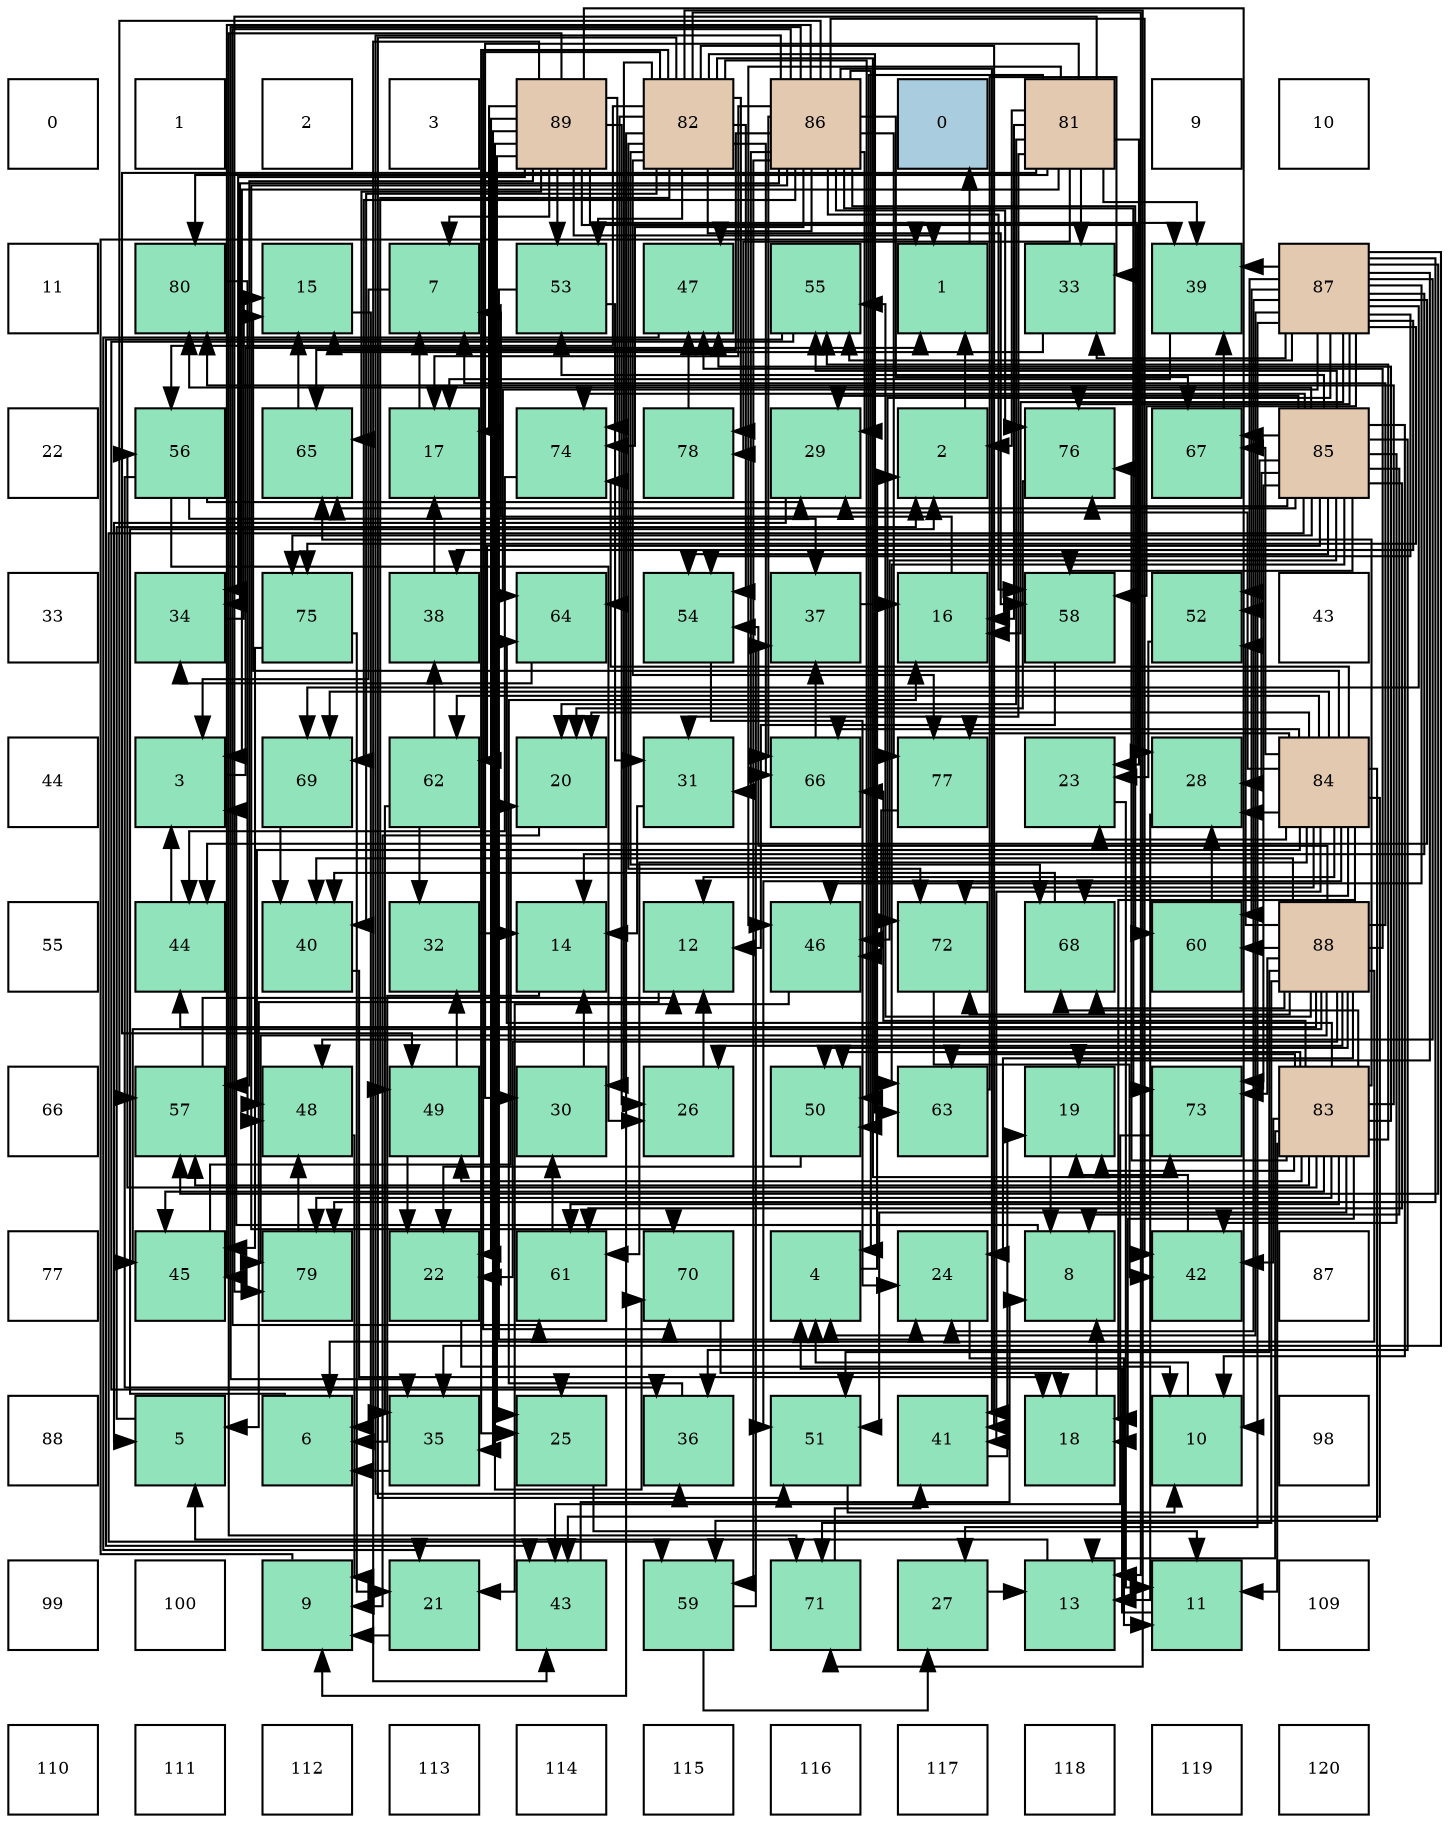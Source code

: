 digraph layout{
 rankdir=TB;
 splines=ortho;
 node [style=filled shape=square fixedsize=true width=0.6];
0[label="0", fontsize=8, fillcolor="#ffffff"];
1[label="1", fontsize=8, fillcolor="#ffffff"];
2[label="2", fontsize=8, fillcolor="#ffffff"];
3[label="3", fontsize=8, fillcolor="#ffffff"];
4[label="89", fontsize=8, fillcolor="#e3c9af"];
5[label="82", fontsize=8, fillcolor="#e3c9af"];
6[label="86", fontsize=8, fillcolor="#e3c9af"];
7[label="0", fontsize=8, fillcolor="#a9ccde"];
8[label="81", fontsize=8, fillcolor="#e3c9af"];
9[label="9", fontsize=8, fillcolor="#ffffff"];
10[label="10", fontsize=8, fillcolor="#ffffff"];
11[label="11", fontsize=8, fillcolor="#ffffff"];
12[label="80", fontsize=8, fillcolor="#91e3bb"];
13[label="15", fontsize=8, fillcolor="#91e3bb"];
14[label="7", fontsize=8, fillcolor="#91e3bb"];
15[label="53", fontsize=8, fillcolor="#91e3bb"];
16[label="47", fontsize=8, fillcolor="#91e3bb"];
17[label="55", fontsize=8, fillcolor="#91e3bb"];
18[label="1", fontsize=8, fillcolor="#91e3bb"];
19[label="33", fontsize=8, fillcolor="#91e3bb"];
20[label="39", fontsize=8, fillcolor="#91e3bb"];
21[label="87", fontsize=8, fillcolor="#e3c9af"];
22[label="22", fontsize=8, fillcolor="#ffffff"];
23[label="56", fontsize=8, fillcolor="#91e3bb"];
24[label="65", fontsize=8, fillcolor="#91e3bb"];
25[label="17", fontsize=8, fillcolor="#91e3bb"];
26[label="74", fontsize=8, fillcolor="#91e3bb"];
27[label="78", fontsize=8, fillcolor="#91e3bb"];
28[label="29", fontsize=8, fillcolor="#91e3bb"];
29[label="2", fontsize=8, fillcolor="#91e3bb"];
30[label="76", fontsize=8, fillcolor="#91e3bb"];
31[label="67", fontsize=8, fillcolor="#91e3bb"];
32[label="85", fontsize=8, fillcolor="#e3c9af"];
33[label="33", fontsize=8, fillcolor="#ffffff"];
34[label="34", fontsize=8, fillcolor="#91e3bb"];
35[label="75", fontsize=8, fillcolor="#91e3bb"];
36[label="38", fontsize=8, fillcolor="#91e3bb"];
37[label="64", fontsize=8, fillcolor="#91e3bb"];
38[label="54", fontsize=8, fillcolor="#91e3bb"];
39[label="37", fontsize=8, fillcolor="#91e3bb"];
40[label="16", fontsize=8, fillcolor="#91e3bb"];
41[label="58", fontsize=8, fillcolor="#91e3bb"];
42[label="52", fontsize=8, fillcolor="#91e3bb"];
43[label="43", fontsize=8, fillcolor="#ffffff"];
44[label="44", fontsize=8, fillcolor="#ffffff"];
45[label="3", fontsize=8, fillcolor="#91e3bb"];
46[label="69", fontsize=8, fillcolor="#91e3bb"];
47[label="62", fontsize=8, fillcolor="#91e3bb"];
48[label="20", fontsize=8, fillcolor="#91e3bb"];
49[label="31", fontsize=8, fillcolor="#91e3bb"];
50[label="66", fontsize=8, fillcolor="#91e3bb"];
51[label="77", fontsize=8, fillcolor="#91e3bb"];
52[label="23", fontsize=8, fillcolor="#91e3bb"];
53[label="28", fontsize=8, fillcolor="#91e3bb"];
54[label="84", fontsize=8, fillcolor="#e3c9af"];
55[label="55", fontsize=8, fillcolor="#ffffff"];
56[label="44", fontsize=8, fillcolor="#91e3bb"];
57[label="40", fontsize=8, fillcolor="#91e3bb"];
58[label="32", fontsize=8, fillcolor="#91e3bb"];
59[label="14", fontsize=8, fillcolor="#91e3bb"];
60[label="12", fontsize=8, fillcolor="#91e3bb"];
61[label="46", fontsize=8, fillcolor="#91e3bb"];
62[label="72", fontsize=8, fillcolor="#91e3bb"];
63[label="68", fontsize=8, fillcolor="#91e3bb"];
64[label="60", fontsize=8, fillcolor="#91e3bb"];
65[label="88", fontsize=8, fillcolor="#e3c9af"];
66[label="66", fontsize=8, fillcolor="#ffffff"];
67[label="57", fontsize=8, fillcolor="#91e3bb"];
68[label="48", fontsize=8, fillcolor="#91e3bb"];
69[label="49", fontsize=8, fillcolor="#91e3bb"];
70[label="30", fontsize=8, fillcolor="#91e3bb"];
71[label="26", fontsize=8, fillcolor="#91e3bb"];
72[label="50", fontsize=8, fillcolor="#91e3bb"];
73[label="63", fontsize=8, fillcolor="#91e3bb"];
74[label="19", fontsize=8, fillcolor="#91e3bb"];
75[label="73", fontsize=8, fillcolor="#91e3bb"];
76[label="83", fontsize=8, fillcolor="#e3c9af"];
77[label="77", fontsize=8, fillcolor="#ffffff"];
78[label="45", fontsize=8, fillcolor="#91e3bb"];
79[label="79", fontsize=8, fillcolor="#91e3bb"];
80[label="22", fontsize=8, fillcolor="#91e3bb"];
81[label="61", fontsize=8, fillcolor="#91e3bb"];
82[label="70", fontsize=8, fillcolor="#91e3bb"];
83[label="4", fontsize=8, fillcolor="#91e3bb"];
84[label="24", fontsize=8, fillcolor="#91e3bb"];
85[label="8", fontsize=8, fillcolor="#91e3bb"];
86[label="42", fontsize=8, fillcolor="#91e3bb"];
87[label="87", fontsize=8, fillcolor="#ffffff"];
88[label="88", fontsize=8, fillcolor="#ffffff"];
89[label="5", fontsize=8, fillcolor="#91e3bb"];
90[label="6", fontsize=8, fillcolor="#91e3bb"];
91[label="35", fontsize=8, fillcolor="#91e3bb"];
92[label="25", fontsize=8, fillcolor="#91e3bb"];
93[label="36", fontsize=8, fillcolor="#91e3bb"];
94[label="51", fontsize=8, fillcolor="#91e3bb"];
95[label="41", fontsize=8, fillcolor="#91e3bb"];
96[label="18", fontsize=8, fillcolor="#91e3bb"];
97[label="10", fontsize=8, fillcolor="#91e3bb"];
98[label="98", fontsize=8, fillcolor="#ffffff"];
99[label="99", fontsize=8, fillcolor="#ffffff"];
100[label="100", fontsize=8, fillcolor="#ffffff"];
101[label="9", fontsize=8, fillcolor="#91e3bb"];
102[label="21", fontsize=8, fillcolor="#91e3bb"];
103[label="43", fontsize=8, fillcolor="#91e3bb"];
104[label="59", fontsize=8, fillcolor="#91e3bb"];
105[label="71", fontsize=8, fillcolor="#91e3bb"];
106[label="27", fontsize=8, fillcolor="#91e3bb"];
107[label="13", fontsize=8, fillcolor="#91e3bb"];
108[label="11", fontsize=8, fillcolor="#91e3bb"];
109[label="109", fontsize=8, fillcolor="#ffffff"];
110[label="110", fontsize=8, fillcolor="#ffffff"];
111[label="111", fontsize=8, fillcolor="#ffffff"];
112[label="112", fontsize=8, fillcolor="#ffffff"];
113[label="113", fontsize=8, fillcolor="#ffffff"];
114[label="114", fontsize=8, fillcolor="#ffffff"];
115[label="115", fontsize=8, fillcolor="#ffffff"];
116[label="116", fontsize=8, fillcolor="#ffffff"];
117[label="117", fontsize=8, fillcolor="#ffffff"];
118[label="118", fontsize=8, fillcolor="#ffffff"];
119[label="119", fontsize=8, fillcolor="#ffffff"];
120[label="120", fontsize=8, fillcolor="#ffffff"];
edge [constraint=false, style=vis];18 -> 7;
29 -> 18;
45 -> 18;
83 -> 29;
89 -> 29;
90 -> 29;
14 -> 45;
85 -> 45;
101 -> 18;
97 -> 83;
108 -> 83;
60 -> 89;
107 -> 89;
59 -> 90;
13 -> 90;
40 -> 14;
25 -> 14;
96 -> 85;
74 -> 85;
48 -> 101;
102 -> 101;
80 -> 97;
52 -> 108;
84 -> 108;
92 -> 108;
71 -> 60;
106 -> 107;
53 -> 107;
28 -> 89;
70 -> 59;
49 -> 59;
58 -> 59;
19 -> 13;
34 -> 13;
91 -> 90;
93 -> 40;
39 -> 40;
36 -> 25;
20 -> 25;
57 -> 96;
95 -> 74;
86 -> 74;
103 -> 85;
56 -> 45;
78 -> 48;
61 -> 102;
16 -> 102;
68 -> 101;
69 -> 80;
69 -> 58;
72 -> 80;
94 -> 97;
42 -> 52;
15 -> 84;
15 -> 49;
38 -> 84;
17 -> 92;
17 -> 103;
23 -> 71;
23 -> 28;
23 -> 93;
23 -> 39;
67 -> 60;
41 -> 60;
104 -> 106;
104 -> 39;
64 -> 53;
81 -> 70;
47 -> 58;
47 -> 91;
47 -> 36;
73 -> 19;
37 -> 34;
24 -> 13;
50 -> 39;
31 -> 20;
63 -> 57;
46 -> 57;
82 -> 96;
105 -> 95;
62 -> 86;
75 -> 103;
26 -> 56;
35 -> 102;
35 -> 78;
30 -> 48;
51 -> 61;
27 -> 16;
79 -> 68;
12 -> 68;
8 -> 29;
8 -> 45;
8 -> 40;
8 -> 48;
8 -> 52;
8 -> 70;
8 -> 49;
8 -> 19;
8 -> 20;
8 -> 61;
8 -> 69;
8 -> 72;
8 -> 27;
8 -> 79;
8 -> 12;
5 -> 101;
5 -> 107;
5 -> 92;
5 -> 70;
5 -> 57;
5 -> 95;
5 -> 69;
5 -> 72;
5 -> 94;
5 -> 15;
5 -> 38;
5 -> 23;
5 -> 41;
5 -> 73;
5 -> 37;
5 -> 50;
5 -> 63;
5 -> 82;
5 -> 105;
5 -> 62;
5 -> 75;
5 -> 51;
5 -> 27;
76 -> 108;
76 -> 107;
76 -> 96;
76 -> 74;
76 -> 86;
76 -> 78;
76 -> 16;
76 -> 69;
76 -> 72;
76 -> 94;
76 -> 17;
76 -> 23;
76 -> 67;
76 -> 81;
76 -> 73;
76 -> 37;
76 -> 24;
76 -> 50;
76 -> 63;
76 -> 30;
76 -> 79;
76 -> 12;
54 -> 60;
54 -> 13;
54 -> 96;
54 -> 48;
54 -> 52;
54 -> 53;
54 -> 28;
54 -> 95;
54 -> 103;
54 -> 68;
54 -> 94;
54 -> 104;
54 -> 81;
54 -> 47;
54 -> 50;
54 -> 31;
54 -> 63;
54 -> 46;
54 -> 62;
54 -> 26;
54 -> 51;
32 -> 85;
32 -> 97;
32 -> 53;
32 -> 28;
32 -> 93;
32 -> 86;
32 -> 61;
32 -> 42;
32 -> 15;
32 -> 38;
32 -> 17;
32 -> 41;
32 -> 104;
32 -> 81;
32 -> 47;
32 -> 73;
32 -> 24;
32 -> 31;
32 -> 75;
32 -> 26;
32 -> 35;
32 -> 30;
32 -> 12;
6 -> 83;
6 -> 25;
6 -> 28;
6 -> 49;
6 -> 34;
6 -> 91;
6 -> 93;
6 -> 95;
6 -> 86;
6 -> 78;
6 -> 16;
6 -> 67;
6 -> 41;
6 -> 104;
6 -> 64;
6 -> 81;
6 -> 24;
6 -> 50;
6 -> 31;
6 -> 46;
6 -> 82;
6 -> 75;
6 -> 26;
6 -> 30;
6 -> 51;
21 -> 83;
21 -> 59;
21 -> 40;
21 -> 74;
21 -> 84;
21 -> 106;
21 -> 19;
21 -> 91;
21 -> 36;
21 -> 20;
21 -> 56;
21 -> 61;
21 -> 68;
21 -> 42;
21 -> 38;
21 -> 17;
21 -> 67;
21 -> 41;
21 -> 64;
21 -> 37;
21 -> 46;
21 -> 62;
21 -> 35;
21 -> 30;
21 -> 79;
65 -> 90;
65 -> 14;
65 -> 80;
65 -> 84;
65 -> 71;
65 -> 57;
65 -> 56;
65 -> 78;
65 -> 16;
65 -> 72;
65 -> 94;
65 -> 42;
65 -> 38;
65 -> 17;
65 -> 64;
65 -> 63;
65 -> 105;
65 -> 62;
65 -> 75;
65 -> 79;
4 -> 18;
4 -> 14;
4 -> 97;
4 -> 25;
4 -> 80;
4 -> 92;
4 -> 71;
4 -> 53;
4 -> 34;
4 -> 91;
4 -> 20;
4 -> 103;
4 -> 15;
4 -> 67;
4 -> 24;
4 -> 82;
4 -> 105;
4 -> 26;
edge [constraint=true, style=invis];
0 -> 11 -> 22 -> 33 -> 44 -> 55 -> 66 -> 77 -> 88 -> 99 -> 110;
1 -> 12 -> 23 -> 34 -> 45 -> 56 -> 67 -> 78 -> 89 -> 100 -> 111;
2 -> 13 -> 24 -> 35 -> 46 -> 57 -> 68 -> 79 -> 90 -> 101 -> 112;
3 -> 14 -> 25 -> 36 -> 47 -> 58 -> 69 -> 80 -> 91 -> 102 -> 113;
4 -> 15 -> 26 -> 37 -> 48 -> 59 -> 70 -> 81 -> 92 -> 103 -> 114;
5 -> 16 -> 27 -> 38 -> 49 -> 60 -> 71 -> 82 -> 93 -> 104 -> 115;
6 -> 17 -> 28 -> 39 -> 50 -> 61 -> 72 -> 83 -> 94 -> 105 -> 116;
7 -> 18 -> 29 -> 40 -> 51 -> 62 -> 73 -> 84 -> 95 -> 106 -> 117;
8 -> 19 -> 30 -> 41 -> 52 -> 63 -> 74 -> 85 -> 96 -> 107 -> 118;
9 -> 20 -> 31 -> 42 -> 53 -> 64 -> 75 -> 86 -> 97 -> 108 -> 119;
10 -> 21 -> 32 -> 43 -> 54 -> 65 -> 76 -> 87 -> 98 -> 109 -> 120;
rank = same {0 -> 1 -> 2 -> 3 -> 4 -> 5 -> 6 -> 7 -> 8 -> 9 -> 10};
rank = same {11 -> 12 -> 13 -> 14 -> 15 -> 16 -> 17 -> 18 -> 19 -> 20 -> 21};
rank = same {22 -> 23 -> 24 -> 25 -> 26 -> 27 -> 28 -> 29 -> 30 -> 31 -> 32};
rank = same {33 -> 34 -> 35 -> 36 -> 37 -> 38 -> 39 -> 40 -> 41 -> 42 -> 43};
rank = same {44 -> 45 -> 46 -> 47 -> 48 -> 49 -> 50 -> 51 -> 52 -> 53 -> 54};
rank = same {55 -> 56 -> 57 -> 58 -> 59 -> 60 -> 61 -> 62 -> 63 -> 64 -> 65};
rank = same {66 -> 67 -> 68 -> 69 -> 70 -> 71 -> 72 -> 73 -> 74 -> 75 -> 76};
rank = same {77 -> 78 -> 79 -> 80 -> 81 -> 82 -> 83 -> 84 -> 85 -> 86 -> 87};
rank = same {88 -> 89 -> 90 -> 91 -> 92 -> 93 -> 94 -> 95 -> 96 -> 97 -> 98};
rank = same {99 -> 100 -> 101 -> 102 -> 103 -> 104 -> 105 -> 106 -> 107 -> 108 -> 109};
rank = same {110 -> 111 -> 112 -> 113 -> 114 -> 115 -> 116 -> 117 -> 118 -> 119 -> 120};
}